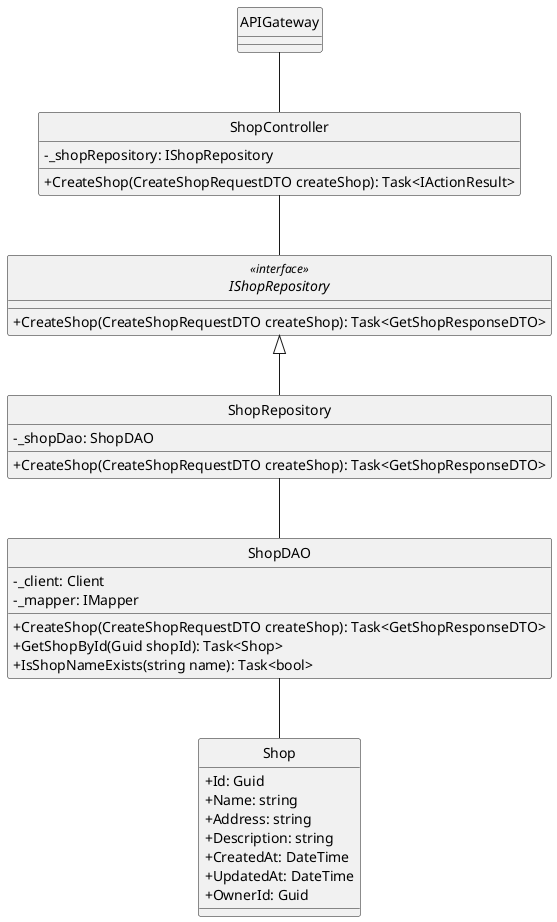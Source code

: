 @startuml
hide circle
skinparam classAttributeIconSize 0
skinparam linetype ortho

class APIGateway {
}

class ShopController {
    - _shopRepository: IShopRepository
    + CreateShop(CreateShopRequestDTO createShop): Task<IActionResult>
}

interface IShopRepository<<interface>> {
    + CreateShop(CreateShopRequestDTO createShop): Task<GetShopResponseDTO>
}

class ShopRepository {
    - _shopDao: ShopDAO
    + CreateShop(CreateShopRequestDTO createShop): Task<GetShopResponseDTO>
}

class ShopDAO {
    - _client: Client
    - _mapper: IMapper
    + CreateShop(CreateShopRequestDTO createShop): Task<GetShopResponseDTO>
    + GetShopById(Guid shopId): Task<Shop>
    + IsShopNameExists(string name): Task<bool>

}


class Shop {
    + Id: Guid
    + Name: string
    + Address: string
    + Description: string
    + CreatedAt: DateTime
    + UpdatedAt: DateTime
    + OwnerId: Guid
}

APIGateway -- ShopController
ShopController -- IShopRepository
IShopRepository <|-- ShopRepository
ShopRepository -- ShopDAO
ShopDAO -- Shop
@enduml
